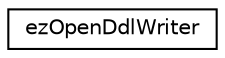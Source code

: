 digraph "Graphical Class Hierarchy"
{
 // LATEX_PDF_SIZE
  edge [fontname="Helvetica",fontsize="10",labelfontname="Helvetica",labelfontsize="10"];
  node [fontname="Helvetica",fontsize="10",shape=record];
  rankdir="LR";
  Node0 [label="ezOpenDdlWriter",height=0.2,width=0.4,color="black", fillcolor="white", style="filled",URL="$d0/ddb/classez_open_ddl_writer.htm",tooltip="The base class for OpenDDL writers."];
}
